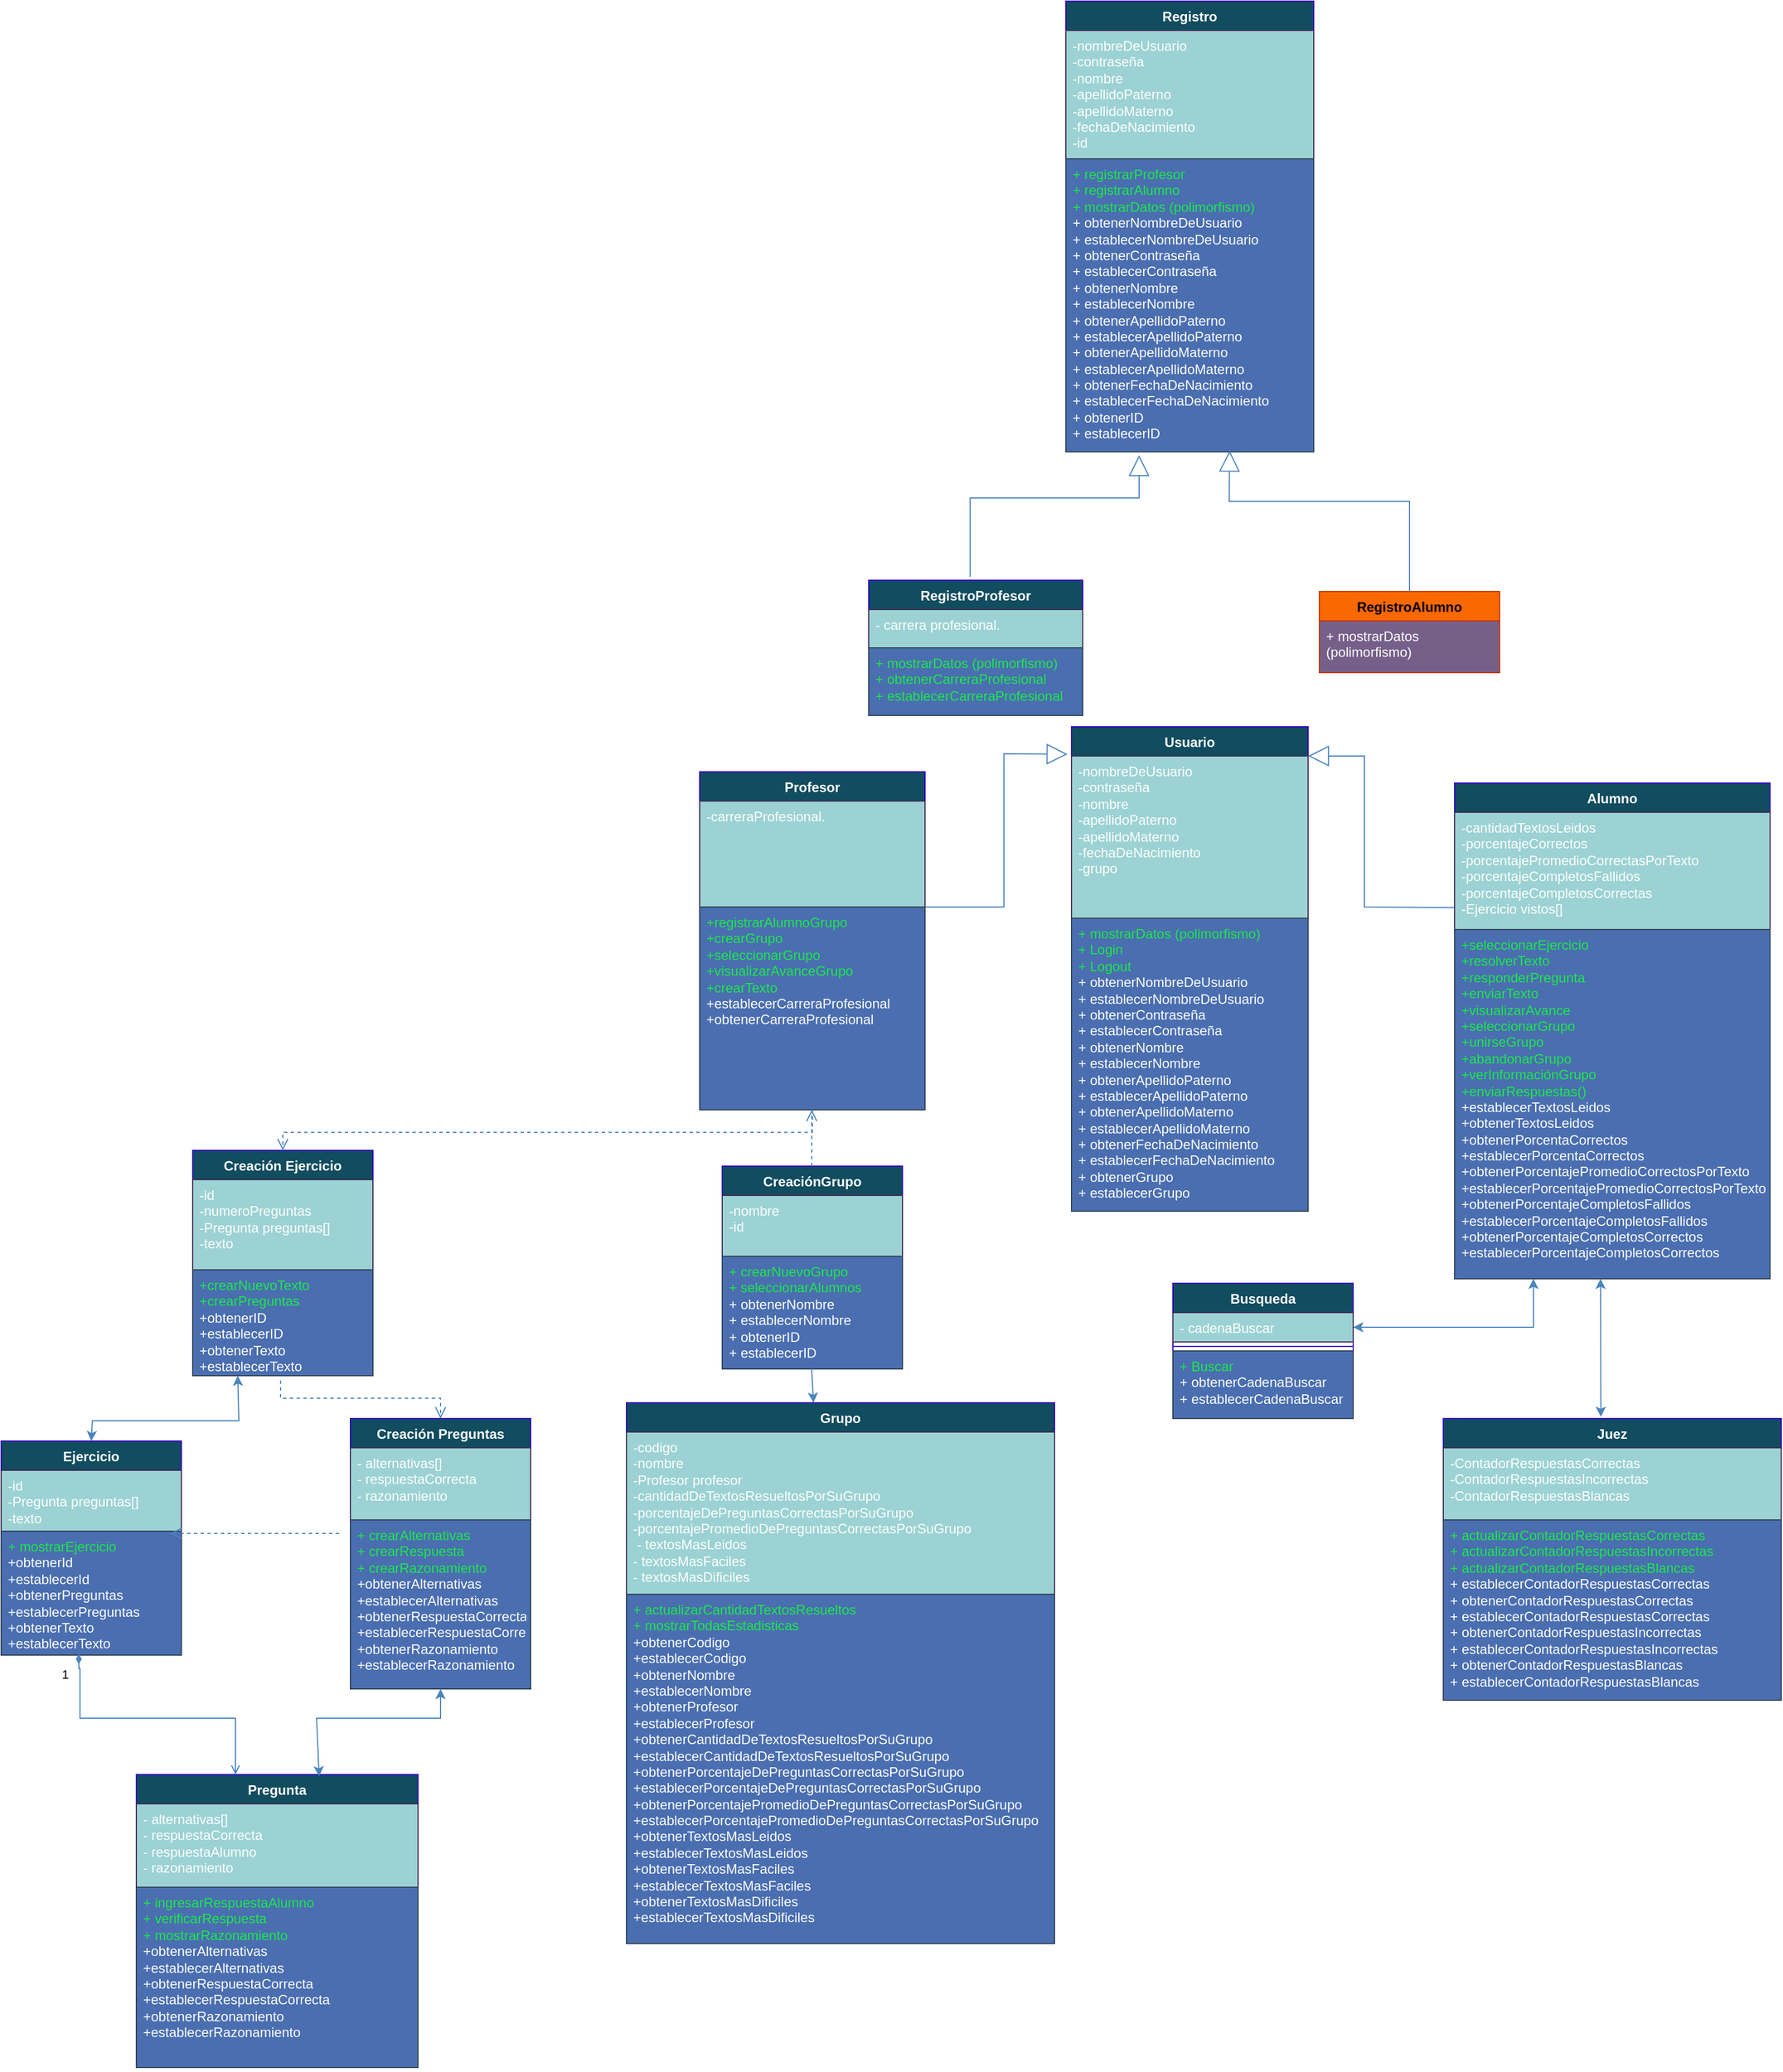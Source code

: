 <mxfile version="21.2.8" type="device">
  <diagram name="Página-1" id="8AEgV0Cwllo1VJGFcFX7">
    <mxGraphModel dx="-2113" dy="1851" grid="1" gridSize="10" guides="1" tooltips="1" connect="1" arrows="1" fold="1" page="1" pageScale="1" pageWidth="827" pageHeight="1169" math="0" shadow="0">
      <root>
        <mxCell id="0" />
        <mxCell id="1" parent="0" />
        <mxCell id="qIjPBvzSVnmcQbbQpQ6D-1" value="Usuario" style="swimlane;fontStyle=1;align=center;verticalAlign=top;childLayout=stackLayout;horizontal=1;startSize=26;horizontalStack=0;resizeParent=1;resizeParentMax=0;resizeLast=0;collapsible=1;marginBottom=0;whiteSpace=wrap;html=1;fillColor=#36FF4A;strokeColor=#4B84BD;" parent="1" vertex="1">
          <mxGeometry x="4570" y="-206" width="210" height="170" as="geometry" />
        </mxCell>
        <mxCell id="qIjPBvzSVnmcQbbQpQ6D-2" value="&lt;div style=&quot;border-color: var(--border-color);&quot;&gt;-nombreDeUsuario&lt;/div&gt;&lt;div style=&quot;border-color: var(--border-color);&quot;&gt;-contraseña&lt;/div&gt;&lt;div style=&quot;border-color: var(--border-color);&quot;&gt;-nombre&lt;/div&gt;&lt;div style=&quot;border-color: var(--border-color);&quot;&gt;-apellidoPaterno&lt;/div&gt;&lt;div style=&quot;border-color: var(--border-color);&quot;&gt;-apellidoMaterno&lt;/div&gt;&lt;div style=&quot;border-color: var(--border-color);&quot;&gt;-fechaDeNacimiento&lt;/div&gt;&lt;div style=&quot;border-color: var(--border-color);&quot;&gt;&lt;div style=&quot;border-color: var(--border-color);&quot;&gt;-grupo&lt;/div&gt;&lt;div&gt;&lt;br&gt;&lt;/div&gt;&lt;/div&gt;" style="text;strokeColor=#4B84BD;fillColor=#FFFFFF;align=left;verticalAlign=top;spacingLeft=4;spacingRight=4;overflow=hidden;rotatable=0;points=[[0,0.5],[1,0.5]];portConstraint=eastwest;whiteSpace=wrap;html=1;" parent="qIjPBvzSVnmcQbbQpQ6D-1" vertex="1">
          <mxGeometry y="26" width="210" height="144" as="geometry" />
        </mxCell>
        <mxCell id="qIjPBvzSVnmcQbbQpQ6D-3" value="&lt;div&gt;Registro&lt;/div&gt;&lt;div&gt;&lt;br&gt;&lt;/div&gt;" style="swimlane;fontStyle=1;align=center;verticalAlign=top;childLayout=stackLayout;horizontal=1;startSize=26;horizontalStack=0;resizeParent=1;resizeParentMax=0;resizeLast=0;collapsible=1;marginBottom=0;whiteSpace=wrap;html=1;fillColor=#114c5f;strokeColor=#3700CC;fontColor=#ffffff;" parent="1" vertex="1">
          <mxGeometry x="4565" y="-850" width="220" height="400" as="geometry" />
        </mxCell>
        <mxCell id="qIjPBvzSVnmcQbbQpQ6D-4" value="&lt;div style=&quot;border-color: var(--border-color);&quot;&gt;-nombreDeUsuario&lt;/div&gt;&lt;div style=&quot;border-color: var(--border-color);&quot;&gt;-contraseña&lt;/div&gt;&lt;div style=&quot;border-color: var(--border-color);&quot;&gt;-nombre&lt;/div&gt;&lt;div style=&quot;border-color: var(--border-color);&quot;&gt;-apellidoPaterno&lt;/div&gt;&lt;div style=&quot;border-color: var(--border-color);&quot;&gt;-apellidoMaterno&lt;/div&gt;&lt;div style=&quot;border-color: var(--border-color);&quot;&gt;-fechaDeNacimiento&lt;/div&gt;&lt;div style=&quot;border-color: var(--border-color);&quot;&gt;-id&lt;br&gt;&lt;/div&gt;" style="text;align=left;verticalAlign=top;spacingLeft=4;spacingRight=4;overflow=hidden;rotatable=0;points=[[0,0.5],[1,0.5]];portConstraint=eastwest;whiteSpace=wrap;html=1;fillColor=#9cd2d3;fontColor=#ffffff;strokeColor=#432D57;" parent="qIjPBvzSVnmcQbbQpQ6D-3" vertex="1">
          <mxGeometry y="26" width="220" height="114" as="geometry" />
        </mxCell>
        <mxCell id="qIjPBvzSVnmcQbbQpQ6D-5" value="&lt;font color=&quot;#1ce84b&quot;&gt;+ registrarProfesor&lt;/font&gt;&lt;br&gt;&lt;font color=&quot;#1ce84b&quot;&gt;+ registrarAlumno&lt;br&gt;+ mostrarDatos (polimorfismo)&lt;/font&gt;&lt;br&gt;+ obtenerNombreDeUsuario&lt;br&gt;+ establecerNombreDeUsuario&lt;br&gt;+ obtenerContraseña&lt;br&gt;+ establecerContraseña&lt;br&gt;+ obtenerNombre&lt;br&gt;+ establecerNombre&lt;br&gt;+ obtenerApellidoPaterno&lt;br&gt;+ establecerApellidoPaterno&lt;br&gt;+ obtenerApellidoMaterno&lt;br&gt;+ establecerApellidoMaterno&lt;br&gt;+ obtenerFechaDeNacimiento&lt;br&gt;+ establecerFechaDeNacimiento&lt;br&gt;+ obtenerID&lt;br&gt;+ establecerID" style="text;strokeColor=#314354;fillColor=#4a6eb0;align=left;verticalAlign=top;spacingLeft=4;spacingRight=4;overflow=hidden;rotatable=0;points=[[0,0.5],[1,0.5]];portConstraint=eastwest;whiteSpace=wrap;html=1;fontColor=#ffffff;" parent="qIjPBvzSVnmcQbbQpQ6D-3" vertex="1">
          <mxGeometry y="140" width="220" height="260" as="geometry" />
        </mxCell>
        <mxCell id="qIjPBvzSVnmcQbbQpQ6D-6" value="RegistroProfesor" style="swimlane;fontStyle=1;align=center;verticalAlign=top;childLayout=stackLayout;horizontal=1;startSize=26;horizontalStack=0;resizeParent=1;resizeParentMax=0;resizeLast=0;collapsible=1;marginBottom=0;whiteSpace=wrap;html=1;fillColor=#114C5F;strokeColor=#3700CC;fontColor=#ffffff;" parent="1" vertex="1">
          <mxGeometry x="4390" y="-336" width="190" height="120" as="geometry" />
        </mxCell>
        <mxCell id="qIjPBvzSVnmcQbbQpQ6D-7" value="- carrera profesional." style="text;strokeColor=#432D57;fillColor=#9CD2D3;align=left;verticalAlign=top;spacingLeft=4;spacingRight=4;overflow=hidden;rotatable=0;points=[[0,0.5],[1,0.5]];portConstraint=eastwest;whiteSpace=wrap;html=1;fontColor=#ffffff;" parent="qIjPBvzSVnmcQbbQpQ6D-6" vertex="1">
          <mxGeometry y="26" width="190" height="34" as="geometry" />
        </mxCell>
        <mxCell id="qIjPBvzSVnmcQbbQpQ6D-8" value="&lt;span style=&quot;border-color: var(--border-color); background-color: initial;&quot;&gt;&lt;font color=&quot;#1ce84b&quot;&gt;+ mostrarDatos (polimorfismo)&lt;br style=&quot;border-color: var(--border-color);&quot;&gt;+ obtenerCarreraProfesional&lt;br style=&quot;border-color: var(--border-color);&quot;&gt;+ establecerCarreraProfesional&lt;/font&gt;&lt;br&gt;&lt;/span&gt;" style="text;strokeColor=#314354;fillColor=#4A6EB0;align=left;verticalAlign=top;spacingLeft=4;spacingRight=4;overflow=hidden;rotatable=0;points=[[0,0.5],[1,0.5]];portConstraint=eastwest;whiteSpace=wrap;html=1;fontColor=#ffffff;" parent="qIjPBvzSVnmcQbbQpQ6D-6" vertex="1">
          <mxGeometry y="60" width="190" height="60" as="geometry" />
        </mxCell>
        <mxCell id="qIjPBvzSVnmcQbbQpQ6D-9" value="RegistroAlumno" style="swimlane;fontStyle=1;align=center;verticalAlign=top;childLayout=stackLayout;horizontal=1;startSize=26;horizontalStack=0;resizeParent=1;resizeParentMax=0;resizeLast=0;collapsible=1;marginBottom=0;whiteSpace=wrap;html=1;fillColor=#7FFF36;strokeColor=#4B84BD;" parent="1" vertex="1">
          <mxGeometry x="4790" y="-326" width="160" height="72" as="geometry" />
        </mxCell>
        <mxCell id="qIjPBvzSVnmcQbbQpQ6D-10" value="+ mostrarDatos (polimorfismo)" style="text;strokeColor=#432D57;fillColor=#76608a;align=left;verticalAlign=top;spacingLeft=4;spacingRight=4;overflow=hidden;rotatable=0;points=[[0,0.5],[1,0.5]];portConstraint=eastwest;whiteSpace=wrap;html=1;fontColor=#ffffff;" parent="qIjPBvzSVnmcQbbQpQ6D-9" vertex="1">
          <mxGeometry y="26" width="160" height="46" as="geometry" />
        </mxCell>
        <mxCell id="qIjPBvzSVnmcQbbQpQ6D-11" value="Usuario" style="swimlane;fontStyle=1;align=center;verticalAlign=top;childLayout=stackLayout;horizontal=1;startSize=26;horizontalStack=0;resizeParent=1;resizeParentMax=0;resizeLast=0;collapsible=1;marginBottom=0;whiteSpace=wrap;html=1;fillColor=#114C5F;strokeColor=#3700CC;fontColor=#ffffff;" parent="1" vertex="1">
          <mxGeometry x="4570" y="-206" width="210" height="430" as="geometry" />
        </mxCell>
        <mxCell id="qIjPBvzSVnmcQbbQpQ6D-12" value="" style="endArrow=block;endSize=16;endFill=0;html=1;rounded=0;exitX=-0.002;exitY=0.812;exitDx=0;exitDy=0;entryX=-0.017;entryY=-0.011;entryDx=0;entryDy=0;entryPerimeter=0;strokeColor=#4B84BD;exitPerimeter=0;" parent="qIjPBvzSVnmcQbbQpQ6D-11" source="qIjPBvzSVnmcQbbQpQ6D-25" edge="1">
          <mxGeometry x="-1" y="91" width="160" relative="1" as="geometry">
            <mxPoint x="84" y="200" as="sourcePoint" />
            <mxPoint x="210" y="26" as="targetPoint" />
            <mxPoint x="-80" y="47" as="offset" />
            <Array as="points">
              <mxPoint x="260" y="160" />
              <mxPoint x="260" y="90" />
              <mxPoint x="260" y="26" />
            </Array>
          </mxGeometry>
        </mxCell>
        <mxCell id="qIjPBvzSVnmcQbbQpQ6D-13" value="&lt;div style=&quot;border-color: var(--border-color);&quot;&gt;-nombreDeUsuario&lt;/div&gt;&lt;div style=&quot;border-color: var(--border-color);&quot;&gt;-contraseña&lt;/div&gt;&lt;div style=&quot;border-color: var(--border-color);&quot;&gt;-nombre&lt;/div&gt;&lt;div style=&quot;border-color: var(--border-color);&quot;&gt;-apellidoPaterno&lt;/div&gt;&lt;div style=&quot;border-color: var(--border-color);&quot;&gt;-apellidoMaterno&lt;/div&gt;&lt;div style=&quot;border-color: var(--border-color);&quot;&gt;-fechaDeNacimiento&lt;/div&gt;&lt;div style=&quot;border-color: var(--border-color);&quot;&gt;&lt;div style=&quot;border-color: var(--border-color);&quot;&gt;-grupo&lt;/div&gt;&lt;div&gt;&lt;br&gt;&lt;/div&gt;&lt;/div&gt;" style="text;strokeColor=#432D57;fillColor=#9CD2D3;align=left;verticalAlign=top;spacingLeft=4;spacingRight=4;overflow=hidden;rotatable=0;points=[[0,0.5],[1,0.5]];portConstraint=eastwest;whiteSpace=wrap;html=1;fontColor=#ffffff;" parent="qIjPBvzSVnmcQbbQpQ6D-11" vertex="1">
          <mxGeometry y="26" width="210" height="144" as="geometry" />
        </mxCell>
        <mxCell id="qIjPBvzSVnmcQbbQpQ6D-14" value="" style="endArrow=block;endSize=16;endFill=0;html=1;rounded=0;exitX=0.5;exitY=0;exitDx=0;exitDy=0;entryX=-0.017;entryY=-0.011;entryDx=0;entryDy=0;entryPerimeter=0;strokeColor=#4B84BD;" parent="qIjPBvzSVnmcQbbQpQ6D-11" target="qIjPBvzSVnmcQbbQpQ6D-13" edge="1">
          <mxGeometry x="-1" y="91" width="160" relative="1" as="geometry">
            <mxPoint x="-130" y="198" as="sourcePoint" />
            <mxPoint x="-60" y="20" as="targetPoint" />
            <mxPoint x="-80" y="47" as="offset" />
            <Array as="points">
              <mxPoint x="-130" y="160" />
              <mxPoint x="-60" y="160" />
              <mxPoint x="-60" y="24" />
            </Array>
          </mxGeometry>
        </mxCell>
        <mxCell id="qIjPBvzSVnmcQbbQpQ6D-15" value="&lt;font color=&quot;#1ce84b&quot;&gt;+ mostrarDatos (polimorfismo)&lt;br&gt;+ Login&lt;br&gt;+ Logout&lt;br&gt;&lt;/font&gt;+ obtenerNombreDeUsuario&lt;br&gt;+ establecerNombreDeUsuario&lt;br&gt;+ obtenerContraseña&lt;br&gt;+ establecerContraseña&lt;br&gt;+ obtenerNombre&lt;br&gt;+ establecerNombre&lt;br style=&quot;border-color: var(--border-color);&quot;&gt;+ obtenerApellidoPaterno&lt;br&gt;+ establecerApellidoPaterno&lt;br&gt;+ obtenerApellidoMaterno&lt;br style=&quot;border-color: var(--border-color);&quot;&gt;+ establecerApellidoMaterno&lt;br&gt;+ obtenerFechaDeNacimiento&lt;br style=&quot;border-color: var(--border-color);&quot;&gt;+ establecerFechaDeNacimiento&lt;br&gt;+ obtenerGrupo&lt;br&gt;+ establecerGrupo" style="text;strokeColor=#314354;fillColor=#4A6EB0;align=left;verticalAlign=top;spacingLeft=4;spacingRight=4;overflow=hidden;rotatable=0;points=[[0,0.5],[1,0.5]];portConstraint=eastwest;whiteSpace=wrap;html=1;fontColor=#ffffff;" parent="qIjPBvzSVnmcQbbQpQ6D-11" vertex="1">
          <mxGeometry y="170" width="210" height="260" as="geometry" />
        </mxCell>
        <mxCell id="qIjPBvzSVnmcQbbQpQ6D-16" value="RegistroAlumno" style="swimlane;fontStyle=1;align=center;verticalAlign=top;childLayout=stackLayout;horizontal=1;startSize=26;horizontalStack=0;resizeParent=1;resizeParentMax=0;resizeLast=0;collapsible=1;marginBottom=0;whiteSpace=wrap;html=1;fillColor=#fa6800;strokeColor=#C73500;fontColor=#000000;" parent="1" vertex="1">
          <mxGeometry x="4790" y="-326" width="160" height="72" as="geometry" />
        </mxCell>
        <mxCell id="qIjPBvzSVnmcQbbQpQ6D-17" value="" style="endArrow=block;endSize=16;endFill=0;html=1;rounded=0;exitX=0.5;exitY=0;exitDx=0;exitDy=0;entryX=0.708;entryY=1.042;entryDx=0;entryDy=0;entryPerimeter=0;strokeColor=#4B84BD;" parent="1" source="qIjPBvzSVnmcQbbQpQ6D-16" edge="1">
          <mxGeometry x="-1" y="91" width="160" relative="1" as="geometry">
            <mxPoint x="4868" y="-314" as="sourcePoint" />
            <mxPoint x="4710.36" y="-450.976" as="targetPoint" />
            <mxPoint x="-80" y="47" as="offset" />
            <Array as="points">
              <mxPoint x="4870" y="-406" />
              <mxPoint x="4710" y="-406" />
            </Array>
          </mxGeometry>
        </mxCell>
        <mxCell id="qIjPBvzSVnmcQbbQpQ6D-18" value="Profesor" style="swimlane;fontStyle=1;align=center;verticalAlign=top;childLayout=stackLayout;horizontal=1;startSize=26;horizontalStack=0;resizeParent=1;resizeParentMax=0;resizeLast=0;collapsible=1;marginBottom=0;whiteSpace=wrap;html=1;fillColor=#3AFF33;strokeColor=#4B84BD;" parent="1" vertex="1">
          <mxGeometry x="4240" y="-126" width="200" height="260" as="geometry" />
        </mxCell>
        <mxCell id="qIjPBvzSVnmcQbbQpQ6D-19" value="&lt;div style=&quot;border-color: var(--border-color);&quot;&gt;&lt;span style=&quot;background-color: initial;&quot;&gt;-carrera profe&lt;/span&gt;&lt;span style=&quot;background-color: initial;&quot;&gt;sional.&lt;/span&gt;&lt;/div&gt;" style="text;strokeColor=#4B84BD;fillColor=#FFFFFF;align=left;verticalAlign=top;spacingLeft=4;spacingRight=4;overflow=hidden;rotatable=0;points=[[0,0.5],[1,0.5]];portConstraint=eastwest;whiteSpace=wrap;html=1;" parent="qIjPBvzSVnmcQbbQpQ6D-18" vertex="1">
          <mxGeometry y="26" width="200" height="94" as="geometry" />
        </mxCell>
        <mxCell id="qIjPBvzSVnmcQbbQpQ6D-20" value="&lt;div&gt;+registrarAlumnoGrupo&lt;/div&gt;&lt;div&gt;+crearGrupo&lt;/div&gt;&lt;div&gt;+seleccionarGrupo&lt;/div&gt;&lt;div&gt;+visualizarAvanceGrupo&lt;/div&gt;&lt;div&gt;+crearTexto&lt;/div&gt;&lt;div&gt;&lt;br&gt;&lt;/div&gt;&lt;div&gt;&lt;br&gt;&lt;/div&gt;&lt;div&gt;&lt;br&gt;&lt;/div&gt;" style="text;strokeColor=#4B84BD;fillColor=#FFFFFF;align=left;verticalAlign=top;spacingLeft=4;spacingRight=4;overflow=hidden;rotatable=0;points=[[0,0.5],[1,0.5]];portConstraint=eastwest;whiteSpace=wrap;html=1;" parent="qIjPBvzSVnmcQbbQpQ6D-18" vertex="1">
          <mxGeometry y="120" width="200" height="140" as="geometry" />
        </mxCell>
        <mxCell id="qIjPBvzSVnmcQbbQpQ6D-21" value="Profesor" style="swimlane;fontStyle=1;align=center;verticalAlign=top;childLayout=stackLayout;horizontal=1;startSize=26;horizontalStack=0;resizeParent=1;resizeParentMax=0;resizeLast=0;collapsible=1;marginBottom=0;whiteSpace=wrap;html=1;fillColor=#114C5F;strokeColor=#3700CC;fontColor=#ffffff;" parent="1" vertex="1">
          <mxGeometry x="4240" y="-166" width="200" height="300" as="geometry" />
        </mxCell>
        <mxCell id="qIjPBvzSVnmcQbbQpQ6D-22" value="&lt;div style=&quot;border-color: var(--border-color);&quot;&gt;&lt;span style=&quot;background-color: initial;&quot;&gt;-carreraProfe&lt;/span&gt;&lt;span style=&quot;background-color: initial;&quot;&gt;sional.&lt;/span&gt;&lt;/div&gt;" style="text;strokeColor=#432D57;fillColor=#9CD2D3;align=left;verticalAlign=top;spacingLeft=4;spacingRight=4;overflow=hidden;rotatable=0;points=[[0,0.5],[1,0.5]];portConstraint=eastwest;whiteSpace=wrap;html=1;fontColor=#ffffff;" parent="qIjPBvzSVnmcQbbQpQ6D-21" vertex="1">
          <mxGeometry y="26" width="200" height="94" as="geometry" />
        </mxCell>
        <mxCell id="qIjPBvzSVnmcQbbQpQ6D-23" value="&lt;div&gt;&lt;font color=&quot;#1ce84b&quot;&gt;+registrarAlumnoGrupo&lt;/font&gt;&lt;/div&gt;&lt;div&gt;&lt;font color=&quot;#1ce84b&quot;&gt;+crearGrupo&lt;/font&gt;&lt;/div&gt;&lt;div&gt;&lt;font color=&quot;#1ce84b&quot;&gt;+seleccionarGrupo&lt;/font&gt;&lt;/div&gt;&lt;div&gt;&lt;font color=&quot;#1ce84b&quot;&gt;+visualizarAvanceGrupo&lt;/font&gt;&lt;/div&gt;&lt;div&gt;&lt;font color=&quot;#1ce84b&quot;&gt;+crearTexto&lt;/font&gt;&lt;/div&gt;&lt;div&gt;+establecerCarreraProfesional&lt;/div&gt;&lt;div&gt;+obtenerCarreraProfesional&lt;/div&gt;&lt;div&gt;&lt;br&gt;&lt;/div&gt;" style="text;strokeColor=#314354;fillColor=#4A6EB0;align=left;verticalAlign=top;spacingLeft=4;spacingRight=4;overflow=hidden;rotatable=0;points=[[0,0.5],[1,0.5]];portConstraint=eastwest;whiteSpace=wrap;html=1;fontColor=#ffffff;" parent="qIjPBvzSVnmcQbbQpQ6D-21" vertex="1">
          <mxGeometry y="120" width="200" height="180" as="geometry" />
        </mxCell>
        <mxCell id="qIjPBvzSVnmcQbbQpQ6D-24" value="Alumno" style="swimlane;fontStyle=1;align=center;verticalAlign=top;childLayout=stackLayout;horizontal=1;startSize=26;horizontalStack=0;resizeParent=1;resizeParentMax=0;resizeLast=0;collapsible=1;marginBottom=0;whiteSpace=wrap;html=1;fillColor=#114C5F;strokeColor=#3700CC;fontColor=#ffffff;" parent="1" vertex="1">
          <mxGeometry x="4910" y="-156" width="280" height="440" as="geometry" />
        </mxCell>
        <mxCell id="qIjPBvzSVnmcQbbQpQ6D-25" value="&lt;div style=&quot;border-color: var(--border-color);&quot;&gt;&lt;div&gt;-cantidadTextosLeidos&lt;br&gt;&lt;/div&gt;&lt;div&gt;-porcentajeCorrectos&lt;/div&gt;&lt;div&gt;-porcentajePromedioCorrectasPorTexto&lt;/div&gt;&lt;div&gt;-porcentajeCompletosFallidos&lt;/div&gt;&lt;div&gt;-porcentajeCompletosCorrectas&lt;/div&gt;-Ejercicio vistos[]&lt;/div&gt;" style="text;strokeColor=#432D57;fillColor=#9CD2D3;align=left;verticalAlign=top;spacingLeft=4;spacingRight=4;overflow=hidden;rotatable=0;points=[[0,0.5],[1,0.5]];portConstraint=eastwest;whiteSpace=wrap;html=1;fontColor=#ffffff;" parent="qIjPBvzSVnmcQbbQpQ6D-24" vertex="1">
          <mxGeometry y="26" width="280" height="104" as="geometry" />
        </mxCell>
        <mxCell id="qIjPBvzSVnmcQbbQpQ6D-26" value="&lt;div&gt;&lt;font color=&quot;#1ce84b&quot;&gt;+seleccionarEjercicio&lt;/font&gt;&lt;/div&gt;&lt;div&gt;&lt;font color=&quot;#1ce84b&quot;&gt;+resolverTexto&lt;/font&gt;&lt;/div&gt;&lt;div&gt;&lt;font color=&quot;#1ce84b&quot;&gt;+responderPregunta&lt;/font&gt;&lt;/div&gt;&lt;div&gt;&lt;font color=&quot;#1ce84b&quot;&gt;+enviarTexto&lt;/font&gt;&lt;/div&gt;&lt;div&gt;&lt;font color=&quot;#1ce84b&quot;&gt;+visualizarAvance&lt;/font&gt;&lt;/div&gt;&lt;div&gt;&lt;font color=&quot;#1ce84b&quot;&gt;+seleccionarGrupo&lt;br&gt;&lt;/font&gt;&lt;/div&gt;&lt;div&gt;&lt;font color=&quot;#1ce84b&quot;&gt;+unirseGrupo&lt;/font&gt;&lt;/div&gt;&lt;div&gt;&lt;font color=&quot;#1ce84b&quot;&gt;+abandonarGrupo&lt;/font&gt;&lt;/div&gt;&lt;div&gt;&lt;font color=&quot;#1ce84b&quot;&gt;+verInformaciónGrupo&lt;br&gt;&lt;/font&gt;&lt;/div&gt;&lt;div&gt;&lt;font color=&quot;#1ce84b&quot;&gt;+enviarRespuestas()&lt;br&gt;&lt;/font&gt;&lt;/div&gt;&lt;div&gt;+establecerTextosLeidos&lt;/div&gt;&lt;div&gt;+obtenerTextosLeidos&lt;/div&gt;&lt;div&gt;+obtenerPorcentaCorrectos&lt;/div&gt;&lt;div&gt;+establecerPorcentaCorrectos&lt;/div&gt;&lt;div&gt;+obtenerPorcentajePromedioCorrectosPorTexto&lt;/div&gt;&lt;div&gt;+establecerPorcentajePromedioCorrectosPorTexto&lt;/div&gt;&lt;div&gt;+obtenerPorcentajeCompletosFallidos&lt;/div&gt;&lt;div&gt;+establecerPorcentajeCompletosFallidos&lt;/div&gt;&lt;div&gt;&lt;div style=&quot;border-color: var(--border-color);&quot;&gt;+obtenerPorcentajeCompletosCorrectos&lt;/div&gt;&lt;div style=&quot;border-color: var(--border-color);&quot;&gt;+establecerPorcentajeCompletosCorrectos&lt;/div&gt;&lt;/div&gt;&lt;div&gt;&lt;br&gt;&lt;/div&gt;" style="text;strokeColor=#314354;fillColor=#4A6EB0;align=left;verticalAlign=top;spacingLeft=4;spacingRight=4;overflow=hidden;rotatable=0;points=[[0,0.5],[1,0.5]];portConstraint=eastwest;whiteSpace=wrap;html=1;fontColor=#ffffff;" parent="qIjPBvzSVnmcQbbQpQ6D-24" vertex="1">
          <mxGeometry y="130" width="280" height="310" as="geometry" />
        </mxCell>
        <mxCell id="qIjPBvzSVnmcQbbQpQ6D-27" value="CreaciónGrupo" style="swimlane;fontStyle=1;align=center;verticalAlign=top;childLayout=stackLayout;horizontal=1;startSize=26;horizontalStack=0;resizeParent=1;resizeParentMax=0;resizeLast=0;collapsible=1;marginBottom=0;whiteSpace=wrap;html=1;fillColor=#72FF21;strokeColor=#4B84BD;" parent="1" vertex="1">
          <mxGeometry x="4260" y="184" width="160" height="88" as="geometry" />
        </mxCell>
        <mxCell id="qIjPBvzSVnmcQbbQpQ6D-28" value="&lt;div&gt;-nombre&lt;/div&gt;&lt;div&gt;-id&lt;br&gt;&lt;/div&gt;" style="text;strokeColor=#4B84BD;fillColor=#FFFFFF;align=left;verticalAlign=top;spacingLeft=4;spacingRight=4;overflow=hidden;rotatable=0;points=[[0,0.5],[1,0.5]];portConstraint=eastwest;whiteSpace=wrap;html=1;" parent="qIjPBvzSVnmcQbbQpQ6D-27" vertex="1">
          <mxGeometry y="26" width="160" height="54" as="geometry" />
        </mxCell>
        <mxCell id="qIjPBvzSVnmcQbbQpQ6D-29" value="" style="line;strokeWidth=1;fillColor=#FFFF99;align=left;verticalAlign=middle;spacingTop=-1;spacingLeft=3;spacingRight=3;rotatable=0;labelPosition=right;points=[];portConstraint=eastwest;strokeColor=#4B84BD;" parent="qIjPBvzSVnmcQbbQpQ6D-27" vertex="1">
          <mxGeometry y="80" width="160" height="8" as="geometry" />
        </mxCell>
        <mxCell id="qIjPBvzSVnmcQbbQpQ6D-30" value="Grupo" style="swimlane;fontStyle=1;align=center;verticalAlign=top;childLayout=stackLayout;horizontal=1;startSize=26;horizontalStack=0;resizeParent=1;resizeParentMax=0;resizeLast=0;collapsible=1;marginBottom=0;whiteSpace=wrap;html=1;fillColor=#114C5F;strokeColor=#3700CC;fontColor=#ffffff;" parent="1" vertex="1">
          <mxGeometry x="4175" y="394" width="380" height="480" as="geometry" />
        </mxCell>
        <mxCell id="qIjPBvzSVnmcQbbQpQ6D-31" value="&lt;div&gt;-codigo&lt;/div&gt;&lt;div&gt;-nombre&lt;/div&gt;&lt;div&gt;-Profesor profesor&lt;/div&gt;&lt;div&gt;-cantidadDeTextosResueltosPorSuGrupo&lt;br&gt;&lt;/div&gt;&lt;div&gt;-porcentajeDePreguntasCorrectasPorSuGrupo&lt;/div&gt;&lt;div style=&quot;border-color: var(--border-color);&quot;&gt;-porcentajePromedioDePreguntasCorrectasPorSuGrupo&lt;/div&gt;&lt;div&gt;&amp;nbsp;- textosMasLeidos&lt;/div&gt;&lt;div&gt;- textosMasFaciles&lt;/div&gt;&lt;div&gt;- textosMasDificiles&lt;/div&gt;" style="text;strokeColor=#432D57;fillColor=#9CD2D3;align=left;verticalAlign=top;spacingLeft=4;spacingRight=4;overflow=hidden;rotatable=0;points=[[0,0.5],[1,0.5]];portConstraint=eastwest;whiteSpace=wrap;html=1;fontColor=#ffffff;" parent="qIjPBvzSVnmcQbbQpQ6D-30" vertex="1">
          <mxGeometry y="26" width="380" height="144" as="geometry" />
        </mxCell>
        <mxCell id="qIjPBvzSVnmcQbbQpQ6D-32" value="&lt;div&gt;&lt;font color=&quot;#1ce84b&quot;&gt;+ actualizarCantidadTextosResueltos&lt;/font&gt;&lt;/div&gt;&lt;div&gt;&lt;font color=&quot;#1ce84b&quot;&gt;+ mostrarTodasEstadisticas&lt;/font&gt;&lt;/div&gt;&lt;div&gt;&lt;div&gt;+obtenerCodigo&lt;/div&gt;&lt;div&gt;+establecerCodigo&lt;/div&gt;&lt;div&gt;+obtenerNombre&lt;/div&gt;&lt;div&gt;+establecerNombre&lt;/div&gt;&lt;div&gt;+obtenerProfesor&lt;/div&gt;&lt;div&gt;+establecerProfesor&lt;/div&gt;&lt;div&gt;+obtenerCantidadDeTextosResueltosPorSuGrupo&lt;/div&gt;&lt;div&gt;+establecerCantidadDeTextosResueltosPorSuGrupo&lt;/div&gt;&lt;div&gt;+obtenerPorcentajeDePreguntasCorrectasPorSuGrupo&lt;/div&gt;&lt;div&gt;+establecerPorcentajeDePreguntasCorrectasPorSuGrupo&lt;/div&gt;&lt;div&gt;+obtenerPorcentajePromedioDePreguntasCorrectasPorSuGrupo&lt;/div&gt;&lt;div&gt;+establecerPorcentajePromedioDePreguntasCorrectasPorSuGrupo&lt;/div&gt;&lt;div&gt;+obtenerTextosMasLeidos&lt;/div&gt;&lt;div&gt;+establecerTextosMasLeidos&lt;/div&gt;&lt;div&gt;+obtenerTextosMasFaciles&lt;/div&gt;&lt;div&gt;+establecerTextosMasFaciles&lt;/div&gt;&lt;div&gt;+obtenerTextosMasDificiles&lt;/div&gt;&lt;div&gt;+establecerTextosMasDificiles&lt;/div&gt;&lt;/div&gt;" style="text;strokeColor=#314354;fillColor=#4A6EB0;align=left;verticalAlign=top;spacingLeft=4;spacingRight=4;overflow=hidden;rotatable=0;points=[[0,0.5],[1,0.5]];portConstraint=eastwest;whiteSpace=wrap;html=1;fontColor=#ffffff;" parent="qIjPBvzSVnmcQbbQpQ6D-30" vertex="1">
          <mxGeometry y="170" width="380" height="310" as="geometry" />
        </mxCell>
        <mxCell id="qIjPBvzSVnmcQbbQpQ6D-33" value="CreaciónGrupo" style="swimlane;fontStyle=1;align=center;verticalAlign=top;childLayout=stackLayout;horizontal=1;startSize=26;horizontalStack=0;resizeParent=1;resizeParentMax=0;resizeLast=0;collapsible=1;marginBottom=0;whiteSpace=wrap;html=1;fillColor=#114C5F;strokeColor=#3700CC;fontColor=#ffffff;" parent="1" vertex="1">
          <mxGeometry x="4260" y="184" width="160" height="180" as="geometry" />
        </mxCell>
        <mxCell id="qIjPBvzSVnmcQbbQpQ6D-34" value="&lt;div&gt;-nombre&lt;/div&gt;&lt;div&gt;-id&lt;br&gt;&lt;/div&gt;" style="text;strokeColor=#432D57;fillColor=#9CD2D3;align=left;verticalAlign=top;spacingLeft=4;spacingRight=4;overflow=hidden;rotatable=0;points=[[0,0.5],[1,0.5]];portConstraint=eastwest;whiteSpace=wrap;html=1;fontColor=#ffffff;" parent="qIjPBvzSVnmcQbbQpQ6D-33" vertex="1">
          <mxGeometry y="26" width="160" height="54" as="geometry" />
        </mxCell>
        <mxCell id="qIjPBvzSVnmcQbbQpQ6D-35" value="&lt;div&gt;&lt;font color=&quot;#1ce84b&quot;&gt;+ crearNuevoGrupo&lt;/font&gt;&lt;/div&gt;&lt;div&gt;&lt;font color=&quot;#1ce84b&quot;&gt;+ seleccionarAlumnos&lt;/font&gt;&lt;/div&gt;&lt;div&gt;+ obtenerNombre&lt;/div&gt;&lt;div&gt;+ establecerNombre&lt;/div&gt;&lt;div&gt;+ obtenerID&lt;/div&gt;&lt;div&gt;+ establecerID&lt;/div&gt;" style="text;strokeColor=#314354;fillColor=#4A6EB0;align=left;verticalAlign=top;spacingLeft=4;spacingRight=4;overflow=hidden;rotatable=0;points=[[0,0.5],[1,0.5]];portConstraint=eastwest;whiteSpace=wrap;html=1;fontColor=#ffffff;" parent="qIjPBvzSVnmcQbbQpQ6D-33" vertex="1">
          <mxGeometry y="80" width="160" height="100" as="geometry" />
        </mxCell>
        <mxCell id="qIjPBvzSVnmcQbbQpQ6D-36" value="" style="endArrow=classic;html=1;rounded=0;strokeColor=#4B84BD;" parent="qIjPBvzSVnmcQbbQpQ6D-33" edge="1">
          <mxGeometry width="50" height="50" relative="1" as="geometry">
            <mxPoint x="79.43" y="180" as="sourcePoint" />
            <mxPoint x="81" y="210" as="targetPoint" />
          </mxGeometry>
        </mxCell>
        <mxCell id="qIjPBvzSVnmcQbbQpQ6D-37" value="Creación Ejercicio" style="swimlane;fontStyle=1;align=center;verticalAlign=top;childLayout=stackLayout;horizontal=1;startSize=26;horizontalStack=0;resizeParent=1;resizeParentMax=0;resizeLast=0;collapsible=1;marginBottom=0;whiteSpace=wrap;html=1;fillColor=#114C5F;strokeColor=#3700CC;fontColor=#ffffff;" parent="1" vertex="1">
          <mxGeometry x="3790" y="170" width="160" height="200" as="geometry" />
        </mxCell>
        <mxCell id="qIjPBvzSVnmcQbbQpQ6D-38" value="&lt;div style=&quot;border-color: var(--border-color);&quot;&gt;-id&lt;/div&gt;&lt;div style=&quot;border-color: var(--border-color);&quot;&gt;-numeroPreguntas&lt;br&gt;&lt;/div&gt;&lt;div style=&quot;border-color: var(--border-color);&quot;&gt;-Pregunta preguntas[]&lt;/div&gt;&lt;div style=&quot;border-color: var(--border-color);&quot;&gt;-texto&lt;/div&gt;&lt;div style=&quot;border-color: var(--border-color);&quot;&gt;&lt;br style=&quot;border-color: var(--border-color);&quot;&gt;&lt;/div&gt;&lt;div style=&quot;border-color: var(--border-color);&quot;&gt;&lt;br style=&quot;border-color: var(--border-color);&quot;&gt;&lt;/div&gt;" style="text;strokeColor=#432D57;fillColor=#9CD2D3;align=left;verticalAlign=top;spacingLeft=4;spacingRight=4;overflow=hidden;rotatable=0;points=[[0,0.5],[1,0.5]];portConstraint=eastwest;whiteSpace=wrap;html=1;fontColor=#ffffff;" parent="qIjPBvzSVnmcQbbQpQ6D-37" vertex="1">
          <mxGeometry y="26" width="160" height="80" as="geometry" />
        </mxCell>
        <mxCell id="qIjPBvzSVnmcQbbQpQ6D-39" value="&lt;div&gt;&lt;font color=&quot;#1ce84b&quot;&gt;+crearNuevoTexto&lt;/font&gt;&lt;/div&gt;&lt;div&gt;&lt;font color=&quot;#1ce84b&quot;&gt;+crearPreguntas&lt;br&gt;&lt;/font&gt;&lt;/div&gt;&lt;div&gt;+obtenerID&lt;/div&gt;&lt;div&gt;+establecerID&lt;/div&gt;&lt;div&gt;+obtenerTexto&lt;/div&gt;&lt;div&gt;+establecerTexto&lt;/div&gt;" style="text;strokeColor=#314354;fillColor=#4A6EB0;align=left;verticalAlign=top;spacingLeft=4;spacingRight=4;overflow=hidden;rotatable=0;points=[[0,0.5],[1,0.5]];portConstraint=eastwest;whiteSpace=wrap;html=1;fontColor=#ffffff;" parent="qIjPBvzSVnmcQbbQpQ6D-37" vertex="1">
          <mxGeometry y="106" width="160" height="94" as="geometry" />
        </mxCell>
        <mxCell id="qIjPBvzSVnmcQbbQpQ6D-40" value="Ejercicio" style="swimlane;fontStyle=1;align=center;verticalAlign=top;childLayout=stackLayout;horizontal=1;startSize=26;horizontalStack=0;resizeParent=1;resizeParentMax=0;resizeLast=0;collapsible=1;marginBottom=0;whiteSpace=wrap;html=1;fillColor=#114C5F;strokeColor=#3700CC;fontColor=#ffffff;" parent="1" vertex="1">
          <mxGeometry x="3620" y="428" width="160" height="190" as="geometry" />
        </mxCell>
        <mxCell id="qIjPBvzSVnmcQbbQpQ6D-41" value="&lt;div&gt;-id&lt;/div&gt;&lt;div&gt;-Pregunta preguntas[]&lt;/div&gt;&lt;div&gt;-texto&lt;/div&gt;&lt;div&gt;&lt;br&gt;&lt;/div&gt;&lt;div&gt;&lt;br&gt;&lt;/div&gt;" style="text;strokeColor=#432D57;fillColor=#9CD2D3;align=left;verticalAlign=top;spacingLeft=4;spacingRight=4;overflow=hidden;rotatable=0;points=[[0,0.5],[1,0.5]];portConstraint=eastwest;whiteSpace=wrap;html=1;fontColor=#ffffff;" parent="qIjPBvzSVnmcQbbQpQ6D-40" vertex="1">
          <mxGeometry y="26" width="160" height="54" as="geometry" />
        </mxCell>
        <mxCell id="qIjPBvzSVnmcQbbQpQ6D-42" value="&lt;font color=&quot;#1ce84b&quot;&gt;+ mostrarEjercicio&lt;br&gt;&lt;/font&gt;&lt;div&gt;+obtenerId&lt;/div&gt;&lt;div&gt;+establecerId&lt;/div&gt;&lt;div&gt;+obtenerPreguntas&lt;/div&gt;&lt;div&gt;+establecerPreguntas&lt;/div&gt;&lt;div&gt;+obtenerTexto&lt;/div&gt;&lt;div&gt;+establecerTexto&lt;/div&gt;" style="text;strokeColor=#314354;fillColor=#4A6EB0;align=left;verticalAlign=top;spacingLeft=4;spacingRight=4;overflow=hidden;rotatable=0;points=[[0,0.5],[1,0.5]];portConstraint=eastwest;whiteSpace=wrap;html=1;fontColor=#ffffff;" parent="qIjPBvzSVnmcQbbQpQ6D-40" vertex="1">
          <mxGeometry y="80" width="160" height="110" as="geometry" />
        </mxCell>
        <mxCell id="qIjPBvzSVnmcQbbQpQ6D-43" value="Creación Preguntas&lt;br&gt;" style="swimlane;fontStyle=1;align=center;verticalAlign=top;childLayout=stackLayout;horizontal=1;startSize=26;horizontalStack=0;resizeParent=1;resizeParentMax=0;resizeLast=0;collapsible=1;marginBottom=0;whiteSpace=wrap;html=1;fillColor=#114C5F;strokeColor=#3700CC;fontColor=#ffffff;" parent="1" vertex="1">
          <mxGeometry x="3930" y="408" width="160" height="240" as="geometry" />
        </mxCell>
        <mxCell id="qIjPBvzSVnmcQbbQpQ6D-44" value="- alternativas[]&lt;br style=&quot;border-color: var(--border-color);&quot;&gt;&lt;div style=&quot;border-color: var(--border-color);&quot;&gt;- respuestaCorrecta&lt;/div&gt;- razonamiento" style="text;strokeColor=#432D57;fillColor=#9CD2D3;align=left;verticalAlign=top;spacingLeft=4;spacingRight=4;overflow=hidden;rotatable=0;points=[[0,0.5],[1,0.5]];portConstraint=eastwest;whiteSpace=wrap;html=1;fontColor=#ffffff;" parent="qIjPBvzSVnmcQbbQpQ6D-43" vertex="1">
          <mxGeometry y="26" width="160" height="64" as="geometry" />
        </mxCell>
        <mxCell id="qIjPBvzSVnmcQbbQpQ6D-45" value="&lt;div style=&quot;border-color: var(--border-color);&quot;&gt;&lt;font color=&quot;#1ce84b&quot;&gt;+ crear&lt;span style=&quot;background-color: initial;&quot;&gt;Alternativas&lt;/span&gt;&lt;/font&gt;&lt;/div&gt;&lt;div style=&quot;border-color: var(--border-color);&quot;&gt;&lt;font color=&quot;#1ce84b&quot;&gt;+ crearRespuesta&lt;/font&gt;&lt;/div&gt;&lt;div style=&quot;border-color: var(--border-color);&quot;&gt;&lt;font color=&quot;#1ce84b&quot;&gt;+ crearRazonamiento&lt;br style=&quot;border-color: var(--border-color);&quot;&gt;&lt;/font&gt;&lt;/div&gt;&lt;div style=&quot;border-color: var(--border-color);&quot;&gt;&lt;div style=&quot;border-color: var(--border-color);&quot;&gt;+obtenerAlternativas&lt;/div&gt;&lt;div style=&quot;border-color: var(--border-color);&quot;&gt;+establecerAlternativas&lt;/div&gt;&lt;div style=&quot;border-color: var(--border-color);&quot;&gt;+obtenerRespuestaCorrecta&lt;/div&gt;&lt;div style=&quot;border-color: var(--border-color);&quot;&gt;+establecerRespuestaCorrecta&lt;/div&gt;&lt;div style=&quot;border-color: var(--border-color);&quot;&gt;+obtenerRazonamiento&lt;/div&gt;&lt;div style=&quot;border-color: var(--border-color);&quot;&gt;+establecerRazonamiento&lt;/div&gt;&lt;/div&gt;" style="text;strokeColor=#314354;fillColor=#4A6EB0;align=left;verticalAlign=top;spacingLeft=4;spacingRight=4;overflow=hidden;rotatable=0;points=[[0,0.5],[1,0.5]];portConstraint=eastwest;whiteSpace=wrap;html=1;fontColor=#ffffff;" parent="qIjPBvzSVnmcQbbQpQ6D-43" vertex="1">
          <mxGeometry y="90" width="160" height="150" as="geometry" />
        </mxCell>
        <mxCell id="qIjPBvzSVnmcQbbQpQ6D-46" value="Pregunta" style="swimlane;fontStyle=1;align=center;verticalAlign=top;childLayout=stackLayout;horizontal=1;startSize=26;horizontalStack=0;resizeParent=1;resizeParentMax=0;resizeLast=0;collapsible=1;marginBottom=0;whiteSpace=wrap;html=1;fillColor=#114C5F;strokeColor=#3700CC;fontColor=#ffffff;" parent="1" vertex="1">
          <mxGeometry x="3740" y="724" width="250" height="260" as="geometry" />
        </mxCell>
        <mxCell id="qIjPBvzSVnmcQbbQpQ6D-47" value="- alternativas[]&lt;br&gt;&lt;div&gt;- respuestaCorrecta&lt;/div&gt;&lt;div&gt;- respuestaAlumno&lt;br&gt;&lt;/div&gt;- razonamiento" style="text;strokeColor=#432D57;fillColor=#9CD2D3;align=left;verticalAlign=top;spacingLeft=4;spacingRight=4;overflow=hidden;rotatable=0;points=[[0,0.5],[1,0.5]];portConstraint=eastwest;whiteSpace=wrap;html=1;fontColor=#ffffff;" parent="qIjPBvzSVnmcQbbQpQ6D-46" vertex="1">
          <mxGeometry y="26" width="250" height="74" as="geometry" />
        </mxCell>
        <mxCell id="qIjPBvzSVnmcQbbQpQ6D-48" value="&lt;div&gt;&lt;font color=&quot;#1ce84b&quot;&gt;+ ingresarRespuestaAlumno&lt;/font&gt;&lt;/div&gt;&lt;div&gt;&lt;font color=&quot;#1ce84b&quot;&gt;+ verificarRespuesta&lt;/font&gt;&lt;/div&gt;&lt;div&gt;&lt;font color=&quot;#1ce84b&quot;&gt;+ mostrarRazonamiento&lt;br&gt;&lt;/font&gt;&lt;/div&gt;&lt;div&gt;&lt;div&gt;+obtenerAlternativas&lt;/div&gt;&lt;div&gt;+establecerAlternativas&lt;/div&gt;&lt;div&gt;+obtenerRespuestaCorrecta&lt;/div&gt;&lt;div&gt;+establecerRespuestaCorrecta&lt;/div&gt;&lt;div&gt;+obtenerRazonamiento&lt;/div&gt;&lt;div&gt;+establecerRazonamiento&lt;/div&gt;&lt;/div&gt;" style="text;strokeColor=#314354;fillColor=#4A6EB0;align=left;verticalAlign=top;spacingLeft=4;spacingRight=4;overflow=hidden;rotatable=0;points=[[0,0.5],[1,0.5]];portConstraint=eastwest;whiteSpace=wrap;html=1;fontColor=#ffffff;" parent="qIjPBvzSVnmcQbbQpQ6D-46" vertex="1">
          <mxGeometry y="100" width="250" height="160" as="geometry" />
        </mxCell>
        <mxCell id="qIjPBvzSVnmcQbbQpQ6D-49" value="Juez" style="swimlane;fontStyle=1;align=center;verticalAlign=top;childLayout=stackLayout;horizontal=1;startSize=26;horizontalStack=0;resizeParent=1;resizeParentMax=0;resizeLast=0;collapsible=1;marginBottom=0;whiteSpace=wrap;html=1;fillColor=#114C5F;strokeColor=#3700CC;fontColor=#ffffff;" parent="1" vertex="1">
          <mxGeometry x="4900" y="408" width="300" height="250" as="geometry" />
        </mxCell>
        <mxCell id="qIjPBvzSVnmcQbbQpQ6D-50" value="&lt;div&gt;-ContadorRespuestasCorrectas&lt;/div&gt;&lt;div&gt;-ContadorRespuestasIncorrectas&lt;/div&gt;&lt;div&gt;-ContadorRespuestasBlancas&lt;br&gt;&lt;/div&gt;" style="text;strokeColor=#432D57;fillColor=#9CD2D3;align=left;verticalAlign=top;spacingLeft=4;spacingRight=4;overflow=hidden;rotatable=0;points=[[0,0.5],[1,0.5]];portConstraint=eastwest;whiteSpace=wrap;html=1;fontColor=#ffffff;" parent="qIjPBvzSVnmcQbbQpQ6D-49" vertex="1">
          <mxGeometry y="26" width="300" height="64" as="geometry" />
        </mxCell>
        <mxCell id="qIjPBvzSVnmcQbbQpQ6D-51" value="&lt;div&gt;&lt;font color=&quot;#1ce84b&quot;&gt;&lt;span style=&quot;background-color: initial;&quot;&gt;+ actualizarContadorRespuestasCorrectas&lt;/span&gt;&lt;br&gt;&lt;/font&gt;&lt;/div&gt;&lt;div&gt;&lt;font color=&quot;#1ce84b&quot;&gt;+ actualizarContadorRespuestasIncorrectas&lt;/font&gt;&lt;/div&gt;&lt;div&gt;&lt;font color=&quot;#1ce84b&quot;&gt;+ actualizarContadorRespuestasBlancas&lt;/font&gt;&lt;/div&gt;&lt;div&gt;+ establecerContadorRespuestasCorrectas&lt;span style=&quot;background-color: initial;&quot;&gt;&amp;nbsp;&lt;/span&gt;&lt;/div&gt;+ obtenerContadorRespuestasCorrectas&lt;br&gt;+ establecerContadorRespuestasCorrectas&lt;br&gt;+ obtenerContadorRespuestasIncorrectas&lt;br style=&quot;border-color: var(--border-color);&quot;&gt;+ establecerContadorRespuestasIncorrectas&lt;br&gt;+ obtenerContadorRespuestasBlancas&lt;br style=&quot;border-color: var(--border-color);&quot;&gt;+ establecerContadorRespuestasBlancas" style="text;strokeColor=#314354;fillColor=#4A6EB0;align=left;verticalAlign=top;spacingLeft=4;spacingRight=4;overflow=hidden;rotatable=0;points=[[0,0.5],[1,0.5]];portConstraint=eastwest;whiteSpace=wrap;html=1;fontColor=#ffffff;" parent="qIjPBvzSVnmcQbbQpQ6D-49" vertex="1">
          <mxGeometry y="90" width="300" height="160" as="geometry" />
        </mxCell>
        <mxCell id="qIjPBvzSVnmcQbbQpQ6D-52" value="" style="endArrow=block;endSize=16;endFill=0;html=1;rounded=0;exitX=0.5;exitY=0;exitDx=0;exitDy=0;entryX=0.233;entryY=1.032;entryDx=0;entryDy=0;entryPerimeter=0;strokeColor=#4B84BD;" parent="1" edge="1">
          <mxGeometry x="-1" y="91" width="160" relative="1" as="geometry">
            <mxPoint x="4480" y="-339" as="sourcePoint" />
            <mxPoint x="4630" y="-447" as="targetPoint" />
            <mxPoint x="-80" y="47" as="offset" />
            <Array as="points">
              <mxPoint x="4480" y="-409" />
              <mxPoint x="4630" y="-409" />
            </Array>
          </mxGeometry>
        </mxCell>
        <mxCell id="qIjPBvzSVnmcQbbQpQ6D-53" value="" style="endArrow=classic;startArrow=classic;html=1;rounded=0;strokeColor=#4B84BD;exitX=1;exitY=0.5;exitDx=0;exitDy=0;entryX=0.25;entryY=1;entryDx=0;entryDy=0;" parent="1" source="qIjPBvzSVnmcQbbQpQ6D-62" target="qIjPBvzSVnmcQbbQpQ6D-24" edge="1">
          <mxGeometry width="50" height="50" relative="1" as="geometry">
            <mxPoint x="4980" y="408" as="sourcePoint" />
            <mxPoint x="4980" y="310" as="targetPoint" />
            <Array as="points">
              <mxPoint x="4980" y="327" />
            </Array>
          </mxGeometry>
        </mxCell>
        <mxCell id="qIjPBvzSVnmcQbbQpQ6D-54" value="1" style="endArrow=open;html=1;startArrow=diamondThin;startFill=1;edgeStyle=orthogonalEdgeStyle;align=left;verticalAlign=bottom;rounded=0;strokeColor=#4B84BD;exitX=0.431;exitY=0.991;exitDx=0;exitDy=0;exitPerimeter=0;" parent="1" source="qIjPBvzSVnmcQbbQpQ6D-42" target="qIjPBvzSVnmcQbbQpQ6D-46" edge="1">
          <mxGeometry x="-0.773" y="-18" relative="1" as="geometry">
            <mxPoint x="3698.24" y="581" as="sourcePoint" />
            <mxPoint x="4037.78" y="684.63" as="targetPoint" />
            <Array as="points">
              <mxPoint x="3689" y="630" />
              <mxPoint x="3690" y="630" />
              <mxPoint x="3690" y="674" />
              <mxPoint x="3828" y="674" />
            </Array>
            <mxPoint as="offset" />
          </mxGeometry>
        </mxCell>
        <mxCell id="qIjPBvzSVnmcQbbQpQ6D-55" value="" style="endArrow=classic;startArrow=classic;html=1;rounded=0;strokeColor=#4B84BD;exitX=0.649;exitY=0.006;exitDx=0;exitDy=0;exitPerimeter=0;" parent="1" target="qIjPBvzSVnmcQbbQpQ6D-45" edge="1" source="qIjPBvzSVnmcQbbQpQ6D-46">
          <mxGeometry width="50" height="50" relative="1" as="geometry">
            <mxPoint x="3900" y="714" as="sourcePoint" />
            <mxPoint x="4015.92" y="607" as="targetPoint" />
            <Array as="points">
              <mxPoint x="3900" y="674" />
              <mxPoint x="4010" y="674" />
            </Array>
          </mxGeometry>
        </mxCell>
        <mxCell id="qIjPBvzSVnmcQbbQpQ6D-56" value="" style="html=1;verticalAlign=bottom;endArrow=open;dashed=1;endSize=8;curved=0;rounded=0;entryX=0.5;entryY=0;entryDx=0;entryDy=0;exitX=0.5;exitY=1;exitDx=0;exitDy=0;strokeColor=#4B84BD;" parent="1" source="qIjPBvzSVnmcQbbQpQ6D-21" target="qIjPBvzSVnmcQbbQpQ6D-37" edge="1">
          <mxGeometry x="0.066" y="49" relative="1" as="geometry">
            <mxPoint x="4330" y="154" as="sourcePoint" />
            <mxPoint x="4675" y="388" as="targetPoint" />
            <mxPoint as="offset" />
            <Array as="points">
              <mxPoint x="4340" y="154" />
              <mxPoint x="3870" y="154" />
            </Array>
          </mxGeometry>
        </mxCell>
        <mxCell id="qIjPBvzSVnmcQbbQpQ6D-57" value="" style="html=1;verticalAlign=bottom;endArrow=open;dashed=1;endSize=8;curved=0;rounded=0;exitX=0.5;exitY=0;exitDx=0;exitDy=0;strokeColor=#4B84BD;" parent="1" edge="1">
          <mxGeometry x="1" y="144" relative="1" as="geometry">
            <mxPoint x="4339.5" y="184" as="sourcePoint" />
            <mxPoint x="4339.5" y="134" as="targetPoint" />
            <mxPoint x="-140" y="-110" as="offset" />
          </mxGeometry>
        </mxCell>
        <mxCell id="qIjPBvzSVnmcQbbQpQ6D-58" value="" style="html=1;verticalAlign=bottom;endArrow=open;dashed=1;endSize=8;curved=0;rounded=0;exitX=0.488;exitY=1.045;exitDx=0;exitDy=0;exitPerimeter=0;strokeColor=#4B84BD;entryX=0.5;entryY=0;entryDx=0;entryDy=0;" parent="1" source="qIjPBvzSVnmcQbbQpQ6D-39" edge="1" target="qIjPBvzSVnmcQbbQpQ6D-43">
          <mxGeometry x="0.066" y="49" relative="1" as="geometry">
            <mxPoint x="3860" y="386" as="sourcePoint" />
            <mxPoint x="4000" y="444" as="targetPoint" />
            <mxPoint as="offset" />
            <Array as="points">
              <mxPoint x="3868" y="390" />
              <mxPoint x="4010" y="390" />
            </Array>
          </mxGeometry>
        </mxCell>
        <mxCell id="qIjPBvzSVnmcQbbQpQ6D-59" value="" style="endArrow=classic;startArrow=classic;html=1;rounded=0;exitX=0.5;exitY=0;exitDx=0;exitDy=0;entryX=0.25;entryY=1;entryDx=0;entryDy=0;strokeColor=#4B84BD;" parent="1" source="qIjPBvzSVnmcQbbQpQ6D-40" target="qIjPBvzSVnmcQbbQpQ6D-37" edge="1">
          <mxGeometry width="50" height="50" relative="1" as="geometry">
            <mxPoint x="3700" y="444" as="sourcePoint" />
            <mxPoint x="3831" y="401" as="targetPoint" />
            <Array as="points">
              <mxPoint x="3701" y="410" />
              <mxPoint x="3831" y="410" />
            </Array>
          </mxGeometry>
        </mxCell>
        <mxCell id="qIjPBvzSVnmcQbbQpQ6D-60" value="" style="html=1;verticalAlign=bottom;endArrow=open;dashed=1;endSize=8;curved=0;rounded=0;entryX=1;entryY=0.5;entryDx=0;entryDy=0;strokeColor=#4B84BD;" parent="1" edge="1">
          <mxGeometry x="0.066" y="49" relative="1" as="geometry">
            <mxPoint x="3920" y="510" as="sourcePoint" />
            <mxPoint x="3770" y="510" as="targetPoint" />
            <mxPoint as="offset" />
          </mxGeometry>
        </mxCell>
        <mxCell id="qIjPBvzSVnmcQbbQpQ6D-61" value="Busqueda" style="swimlane;fontStyle=1;align=center;verticalAlign=top;childLayout=stackLayout;horizontal=1;startSize=26;horizontalStack=0;resizeParent=1;resizeParentMax=0;resizeLast=0;collapsible=1;marginBottom=0;whiteSpace=wrap;html=1;fillColor=#114C5F;strokeColor=#3700CC;fontColor=#ffffff;" parent="1" vertex="1">
          <mxGeometry x="4660" y="288" width="160" height="120" as="geometry" />
        </mxCell>
        <mxCell id="qIjPBvzSVnmcQbbQpQ6D-62" value="- cadenaBuscar" style="text;strokeColor=#432D57;fillColor=#9CD2D3;align=left;verticalAlign=top;spacingLeft=4;spacingRight=4;overflow=hidden;rotatable=0;points=[[0,0.5],[1,0.5]];portConstraint=eastwest;whiteSpace=wrap;html=1;fontColor=#ffffff;" parent="qIjPBvzSVnmcQbbQpQ6D-61" vertex="1">
          <mxGeometry y="26" width="160" height="26" as="geometry" />
        </mxCell>
        <mxCell id="qIjPBvzSVnmcQbbQpQ6D-63" value="" style="line;strokeWidth=1;fillColor=none;align=left;verticalAlign=middle;spacingTop=-1;spacingLeft=3;spacingRight=3;rotatable=0;labelPosition=right;points=[];portConstraint=eastwest;strokeColor=inherit;" parent="qIjPBvzSVnmcQbbQpQ6D-61" vertex="1">
          <mxGeometry y="52" width="160" height="8" as="geometry" />
        </mxCell>
        <mxCell id="qIjPBvzSVnmcQbbQpQ6D-64" value="&lt;font color=&quot;#1ce84b&quot;&gt;+ Buscar&lt;br&gt;&lt;/font&gt;+ obtenerCadenaBuscar&lt;br&gt;+ establecerCadenaBuscar" style="text;strokeColor=#314354;fillColor=#4A6EB0;align=left;verticalAlign=top;spacingLeft=4;spacingRight=4;overflow=hidden;rotatable=0;points=[[0,0.5],[1,0.5]];portConstraint=eastwest;whiteSpace=wrap;html=1;fontColor=#ffffff;" parent="qIjPBvzSVnmcQbbQpQ6D-61" vertex="1">
          <mxGeometry y="60" width="160" height="60" as="geometry" />
        </mxCell>
        <mxCell id="qIjPBvzSVnmcQbbQpQ6D-65" value="" style="endArrow=classic;startArrow=classic;html=1;rounded=0;strokeColor=#4B84BD;exitX=0.535;exitY=-0.006;exitDx=0;exitDy=0;exitPerimeter=0;" parent="1" edge="1">
          <mxGeometry width="50" height="50" relative="1" as="geometry">
            <mxPoint x="5039.82" y="406.5" as="sourcePoint" />
            <mxPoint x="5039.599" y="284" as="targetPoint" />
            <Array as="points" />
          </mxGeometry>
        </mxCell>
      </root>
    </mxGraphModel>
  </diagram>
</mxfile>
